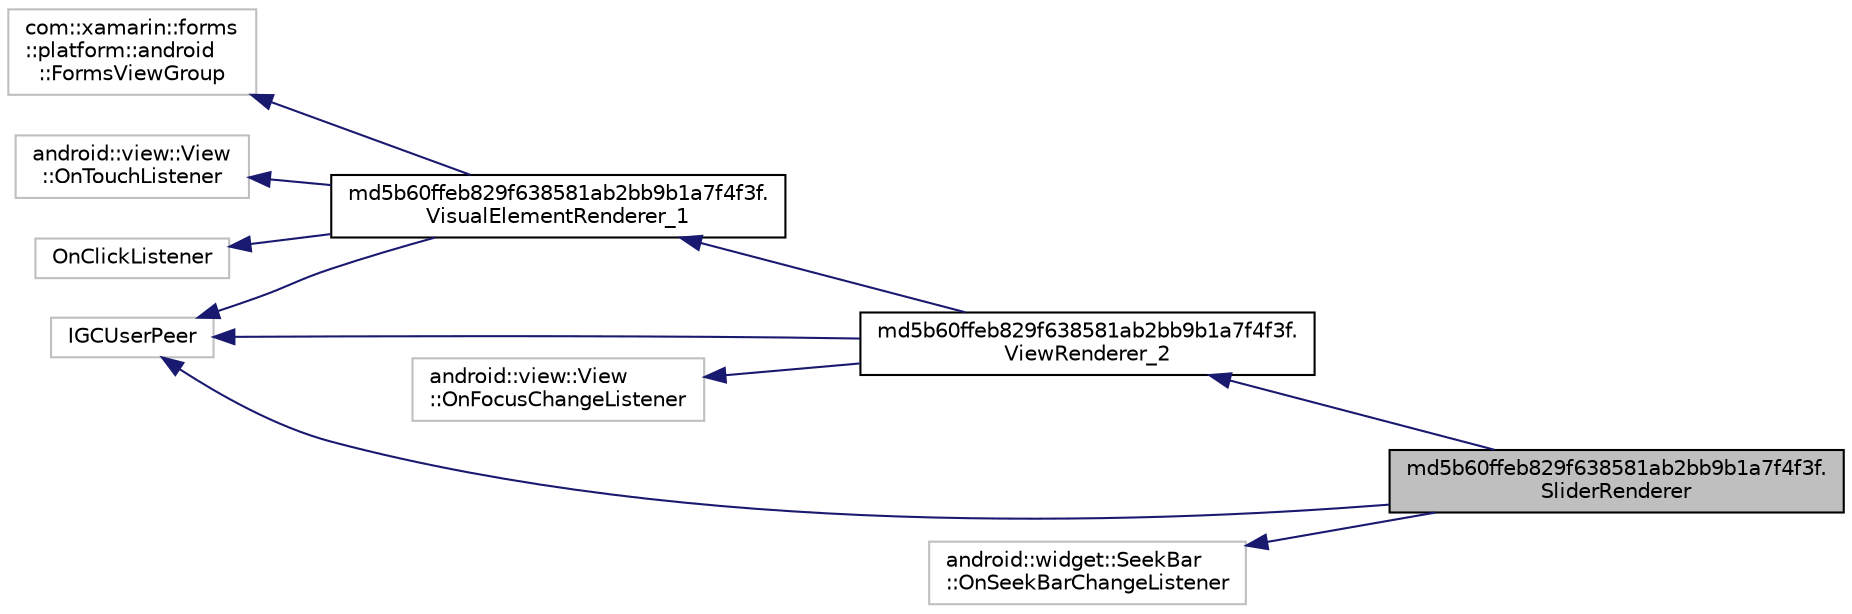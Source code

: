 digraph "md5b60ffeb829f638581ab2bb9b1a7f4f3f.SliderRenderer"
{
  edge [fontname="Helvetica",fontsize="10",labelfontname="Helvetica",labelfontsize="10"];
  node [fontname="Helvetica",fontsize="10",shape=record];
  rankdir="LR";
  Node0 [label="md5b60ffeb829f638581ab2bb9b1a7f4f3f.\lSliderRenderer",height=0.2,width=0.4,color="black", fillcolor="grey75", style="filled", fontcolor="black"];
  Node1 -> Node0 [dir="back",color="midnightblue",fontsize="10",style="solid"];
  Node1 [label="md5b60ffeb829f638581ab2bb9b1a7f4f3f.\lViewRenderer_2",height=0.2,width=0.4,color="black", fillcolor="white", style="filled",URL="$classmd5b60ffeb829f638581ab2bb9b1a7f4f3f_1_1_view_renderer__2.html"];
  Node2 -> Node1 [dir="back",color="midnightblue",fontsize="10",style="solid"];
  Node2 [label="md5b60ffeb829f638581ab2bb9b1a7f4f3f.\lVisualElementRenderer_1",height=0.2,width=0.4,color="black", fillcolor="white", style="filled",URL="$classmd5b60ffeb829f638581ab2bb9b1a7f4f3f_1_1_visual_element_renderer__1.html"];
  Node3 -> Node2 [dir="back",color="midnightblue",fontsize="10",style="solid"];
  Node3 [label="com::xamarin::forms\l::platform::android\l::FormsViewGroup",height=0.2,width=0.4,color="grey75", fillcolor="white", style="filled"];
  Node4 -> Node2 [dir="back",color="midnightblue",fontsize="10",style="solid"];
  Node4 [label="IGCUserPeer",height=0.2,width=0.4,color="grey75", fillcolor="white", style="filled"];
  Node5 -> Node2 [dir="back",color="midnightblue",fontsize="10",style="solid"];
  Node5 [label="android::view::View\l::OnTouchListener",height=0.2,width=0.4,color="grey75", fillcolor="white", style="filled"];
  Node6 -> Node2 [dir="back",color="midnightblue",fontsize="10",style="solid"];
  Node6 [label="OnClickListener",height=0.2,width=0.4,color="grey75", fillcolor="white", style="filled"];
  Node4 -> Node1 [dir="back",color="midnightblue",fontsize="10",style="solid"];
  Node7 -> Node1 [dir="back",color="midnightblue",fontsize="10",style="solid"];
  Node7 [label="android::view::View\l::OnFocusChangeListener",height=0.2,width=0.4,color="grey75", fillcolor="white", style="filled"];
  Node4 -> Node0 [dir="back",color="midnightblue",fontsize="10",style="solid"];
  Node8 -> Node0 [dir="back",color="midnightblue",fontsize="10",style="solid"];
  Node8 [label="android::widget::SeekBar\l::OnSeekBarChangeListener",height=0.2,width=0.4,color="grey75", fillcolor="white", style="filled"];
}
